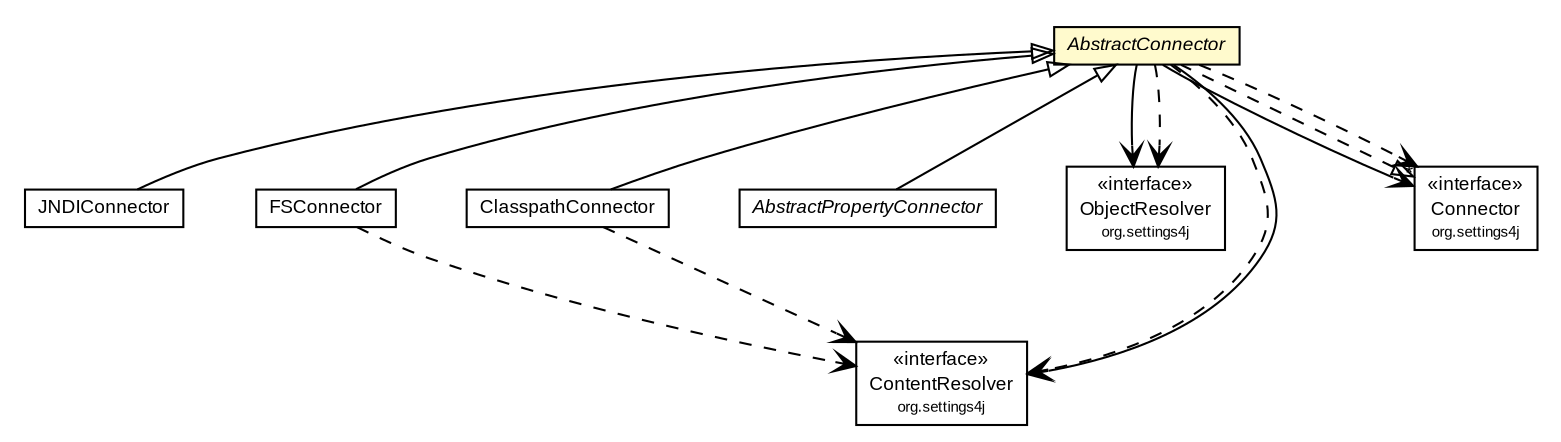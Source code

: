 #!/usr/local/bin/dot
#
# Class diagram 
# Generated by UMLGraph version R5_6-24-gf6e263 (http://www.umlgraph.org/)
#

digraph G {
	edge [fontname="arial",fontsize=10,labelfontname="arial",labelfontsize=10];
	node [fontname="arial",fontsize=10,shape=plaintext];
	nodesep=0.25;
	ranksep=0.5;
	// org.settings4j.connector.JNDIConnector
	c688 [label=<<table title="org.settings4j.connector.JNDIConnector" border="0" cellborder="1" cellspacing="0" cellpadding="2" port="p" href="./JNDIConnector.html">
		<tr><td><table border="0" cellspacing="0" cellpadding="1">
<tr><td align="center" balign="center"> JNDIConnector </td></tr>
		</table></td></tr>
		</table>>, URL="./JNDIConnector.html", fontname="arial", fontcolor="black", fontsize=9.0];
	// org.settings4j.connector.FSConnector
	c694 [label=<<table title="org.settings4j.connector.FSConnector" border="0" cellborder="1" cellspacing="0" cellpadding="2" port="p" href="./FSConnector.html">
		<tr><td><table border="0" cellspacing="0" cellpadding="1">
<tr><td align="center" balign="center"> FSConnector </td></tr>
		</table></td></tr>
		</table>>, URL="./FSConnector.html", fontname="arial", fontcolor="black", fontsize=9.0];
	// org.settings4j.connector.ClasspathConnector
	c701 [label=<<table title="org.settings4j.connector.ClasspathConnector" border="0" cellborder="1" cellspacing="0" cellpadding="2" port="p" href="./ClasspathConnector.html">
		<tr><td><table border="0" cellspacing="0" cellpadding="1">
<tr><td align="center" balign="center"> ClasspathConnector </td></tr>
		</table></td></tr>
		</table>>, URL="./ClasspathConnector.html", fontname="arial", fontcolor="black", fontsize=9.0];
	// org.settings4j.connector.AbstractPropertyConnector
	c704 [label=<<table title="org.settings4j.connector.AbstractPropertyConnector" border="0" cellborder="1" cellspacing="0" cellpadding="2" port="p" href="./AbstractPropertyConnector.html">
		<tr><td><table border="0" cellspacing="0" cellpadding="1">
<tr><td align="center" balign="center"><font face="arial italic"> AbstractPropertyConnector </font></td></tr>
		</table></td></tr>
		</table>>, URL="./AbstractPropertyConnector.html", fontname="arial", fontcolor="black", fontsize=9.0];
	// org.settings4j.connector.AbstractConnector
	c705 [label=<<table title="org.settings4j.connector.AbstractConnector" border="0" cellborder="1" cellspacing="0" cellpadding="2" port="p" bgcolor="lemonChiffon" href="./AbstractConnector.html">
		<tr><td><table border="0" cellspacing="0" cellpadding="1">
<tr><td align="center" balign="center"><font face="arial italic"> AbstractConnector </font></td></tr>
		</table></td></tr>
		</table>>, URL="./AbstractConnector.html", fontname="arial", fontcolor="black", fontsize=9.0];
	// org.settings4j.ObjectResolver
	c712 [label=<<table title="org.settings4j.ObjectResolver" border="0" cellborder="1" cellspacing="0" cellpadding="2" port="p" href="../ObjectResolver.html">
		<tr><td><table border="0" cellspacing="0" cellpadding="1">
<tr><td align="center" balign="center"> &#171;interface&#187; </td></tr>
<tr><td align="center" balign="center"> ObjectResolver </td></tr>
<tr><td align="center" balign="center"><font point-size="7.0"> org.settings4j </font></td></tr>
		</table></td></tr>
		</table>>, URL="../ObjectResolver.html", fontname="arial", fontcolor="black", fontsize=9.0];
	// org.settings4j.ContentResolver
	c714 [label=<<table title="org.settings4j.ContentResolver" border="0" cellborder="1" cellspacing="0" cellpadding="2" port="p" href="../ContentResolver.html">
		<tr><td><table border="0" cellspacing="0" cellpadding="1">
<tr><td align="center" balign="center"> &#171;interface&#187; </td></tr>
<tr><td align="center" balign="center"> ContentResolver </td></tr>
<tr><td align="center" balign="center"><font point-size="7.0"> org.settings4j </font></td></tr>
		</table></td></tr>
		</table>>, URL="../ContentResolver.html", fontname="arial", fontcolor="black", fontsize=9.0];
	// org.settings4j.Connector
	c721 [label=<<table title="org.settings4j.Connector" border="0" cellborder="1" cellspacing="0" cellpadding="2" port="p" href="../Connector.html">
		<tr><td><table border="0" cellspacing="0" cellpadding="1">
<tr><td align="center" balign="center"> &#171;interface&#187; </td></tr>
<tr><td align="center" balign="center"> Connector </td></tr>
<tr><td align="center" balign="center"><font point-size="7.0"> org.settings4j </font></td></tr>
		</table></td></tr>
		</table>>, URL="../Connector.html", fontname="arial", fontcolor="black", fontsize=9.0];
	//org.settings4j.connector.JNDIConnector extends org.settings4j.connector.AbstractConnector
	c705:p -> c688:p [dir=back,arrowtail=empty];
	//org.settings4j.connector.FSConnector extends org.settings4j.connector.AbstractConnector
	c705:p -> c694:p [dir=back,arrowtail=empty];
	//org.settings4j.connector.ClasspathConnector extends org.settings4j.connector.AbstractConnector
	c705:p -> c701:p [dir=back,arrowtail=empty];
	//org.settings4j.connector.AbstractPropertyConnector extends org.settings4j.connector.AbstractConnector
	c705:p -> c704:p [dir=back,arrowtail=empty];
	//org.settings4j.connector.AbstractConnector implements org.settings4j.Connector
	c721:p -> c705:p [dir=back,arrowtail=empty,style=dashed];
	// org.settings4j.connector.AbstractConnector NAVASSOC org.settings4j.ContentResolver
	c705:p -> c714:p [taillabel="", label="", headlabel="", fontname="arial", fontcolor="black", fontsize=10.0, color="black", arrowhead=open];
	// org.settings4j.connector.AbstractConnector NAVASSOC org.settings4j.ObjectResolver
	c705:p -> c712:p [taillabel="", label="", headlabel="", fontname="arial", fontcolor="black", fontsize=10.0, color="black", arrowhead=open];
	// org.settings4j.connector.AbstractConnector NAVASSOC org.settings4j.Connector
	c705:p -> c721:p [taillabel="", label="", headlabel="*", fontname="arial", fontcolor="black", fontsize=10.0, color="black", arrowhead=open];
	// org.settings4j.connector.FSConnector DEPEND org.settings4j.ContentResolver
	c694:p -> c714:p [taillabel="", label="", headlabel="", fontname="arial", fontcolor="black", fontsize=10.0, color="black", arrowhead=open, style=dashed];
	// org.settings4j.connector.ClasspathConnector DEPEND org.settings4j.ContentResolver
	c701:p -> c714:p [taillabel="", label="", headlabel="", fontname="arial", fontcolor="black", fontsize=10.0, color="black", arrowhead=open, style=dashed];
	// org.settings4j.connector.AbstractConnector DEPEND org.settings4j.Connector
	c705:p -> c721:p [taillabel="", label="", headlabel="", fontname="arial", fontcolor="black", fontsize=10.0, color="black", arrowhead=open, style=dashed];
	// org.settings4j.connector.AbstractConnector DEPEND org.settings4j.ObjectResolver
	c705:p -> c712:p [taillabel="", label="", headlabel="", fontname="arial", fontcolor="black", fontsize=10.0, color="black", arrowhead=open, style=dashed];
	// org.settings4j.connector.AbstractConnector DEPEND org.settings4j.ContentResolver
	c705:p -> c714:p [taillabel="", label="", headlabel="", fontname="arial", fontcolor="black", fontsize=10.0, color="black", arrowhead=open, style=dashed];
}

